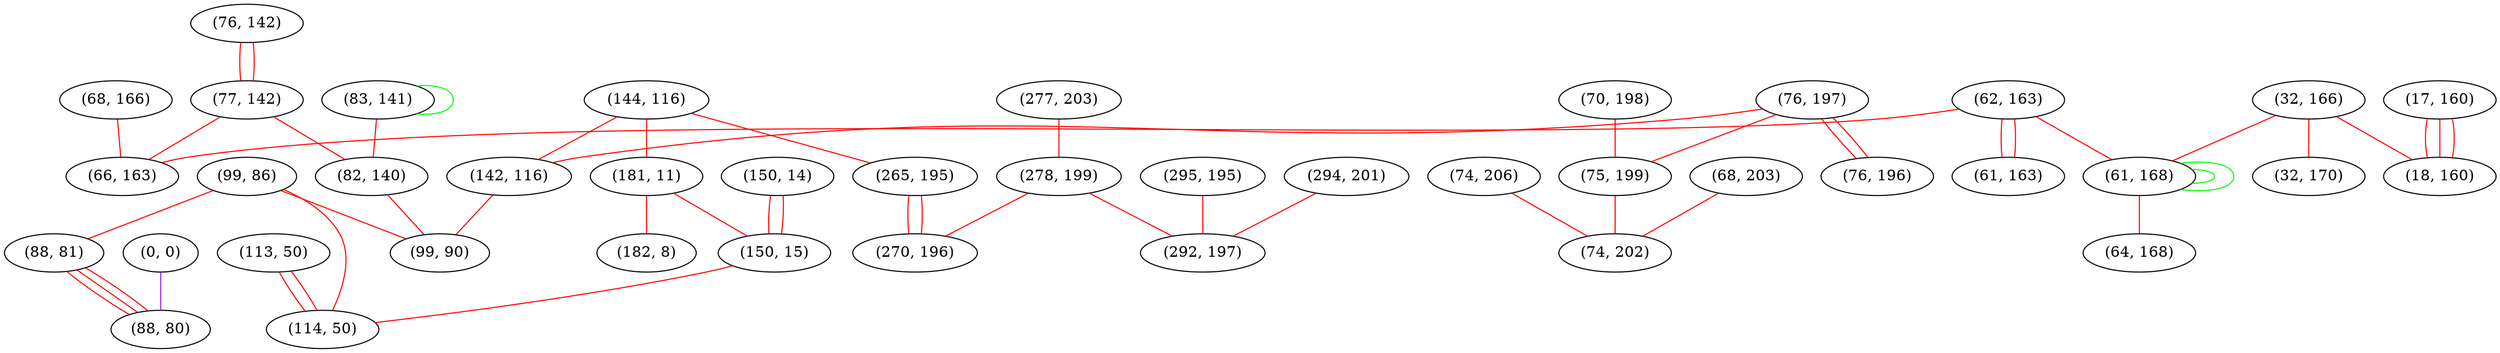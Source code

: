 graph "" {
"(68, 166)";
"(99, 86)";
"(70, 198)";
"(88, 81)";
"(144, 116)";
"(277, 203)";
"(76, 197)";
"(181, 11)";
"(182, 8)";
"(83, 141)";
"(76, 142)";
"(77, 142)";
"(295, 195)";
"(0, 0)";
"(150, 14)";
"(32, 166)";
"(74, 206)";
"(278, 199)";
"(265, 195)";
"(75, 199)";
"(62, 163)";
"(270, 196)";
"(17, 160)";
"(61, 163)";
"(150, 15)";
"(32, 170)";
"(68, 203)";
"(113, 50)";
"(18, 160)";
"(294, 201)";
"(82, 140)";
"(61, 168)";
"(74, 202)";
"(88, 80)";
"(292, 197)";
"(76, 196)";
"(66, 163)";
"(114, 50)";
"(142, 116)";
"(99, 90)";
"(64, 168)";
"(68, 166)" -- "(66, 163)"  [color=red, key=0, weight=1];
"(99, 86)" -- "(88, 81)"  [color=red, key=0, weight=1];
"(99, 86)" -- "(99, 90)"  [color=red, key=0, weight=1];
"(99, 86)" -- "(114, 50)"  [color=red, key=0, weight=1];
"(70, 198)" -- "(75, 199)"  [color=red, key=0, weight=1];
"(88, 81)" -- "(88, 80)"  [color=red, key=0, weight=1];
"(88, 81)" -- "(88, 80)"  [color=red, key=1, weight=1];
"(88, 81)" -- "(88, 80)"  [color=red, key=2, weight=1];
"(144, 116)" -- "(142, 116)"  [color=red, key=0, weight=1];
"(144, 116)" -- "(265, 195)"  [color=red, key=0, weight=1];
"(144, 116)" -- "(181, 11)"  [color=red, key=0, weight=1];
"(277, 203)" -- "(278, 199)"  [color=red, key=0, weight=1];
"(76, 197)" -- "(142, 116)"  [color=red, key=0, weight=1];
"(76, 197)" -- "(76, 196)"  [color=red, key=0, weight=1];
"(76, 197)" -- "(76, 196)"  [color=red, key=1, weight=1];
"(76, 197)" -- "(75, 199)"  [color=red, key=0, weight=1];
"(181, 11)" -- "(150, 15)"  [color=red, key=0, weight=1];
"(181, 11)" -- "(182, 8)"  [color=red, key=0, weight=1];
"(83, 141)" -- "(82, 140)"  [color=red, key=0, weight=1];
"(83, 141)" -- "(83, 141)"  [color=green, key=0, weight=2];
"(76, 142)" -- "(77, 142)"  [color=red, key=0, weight=1];
"(76, 142)" -- "(77, 142)"  [color=red, key=1, weight=1];
"(77, 142)" -- "(66, 163)"  [color=red, key=0, weight=1];
"(77, 142)" -- "(82, 140)"  [color=red, key=0, weight=1];
"(295, 195)" -- "(292, 197)"  [color=red, key=0, weight=1];
"(0, 0)" -- "(88, 80)"  [color=purple, key=0, weight=4];
"(150, 14)" -- "(150, 15)"  [color=red, key=0, weight=1];
"(150, 14)" -- "(150, 15)"  [color=red, key=1, weight=1];
"(32, 166)" -- "(18, 160)"  [color=red, key=0, weight=1];
"(32, 166)" -- "(32, 170)"  [color=red, key=0, weight=1];
"(32, 166)" -- "(61, 168)"  [color=red, key=0, weight=1];
"(74, 206)" -- "(74, 202)"  [color=red, key=0, weight=1];
"(278, 199)" -- "(292, 197)"  [color=red, key=0, weight=1];
"(278, 199)" -- "(270, 196)"  [color=red, key=0, weight=1];
"(265, 195)" -- "(270, 196)"  [color=red, key=0, weight=1];
"(265, 195)" -- "(270, 196)"  [color=red, key=1, weight=1];
"(75, 199)" -- "(74, 202)"  [color=red, key=0, weight=1];
"(62, 163)" -- "(66, 163)"  [color=red, key=0, weight=1];
"(62, 163)" -- "(61, 168)"  [color=red, key=0, weight=1];
"(62, 163)" -- "(61, 163)"  [color=red, key=0, weight=1];
"(62, 163)" -- "(61, 163)"  [color=red, key=1, weight=1];
"(17, 160)" -- "(18, 160)"  [color=red, key=0, weight=1];
"(17, 160)" -- "(18, 160)"  [color=red, key=1, weight=1];
"(17, 160)" -- "(18, 160)"  [color=red, key=2, weight=1];
"(150, 15)" -- "(114, 50)"  [color=red, key=0, weight=1];
"(68, 203)" -- "(74, 202)"  [color=red, key=0, weight=1];
"(113, 50)" -- "(114, 50)"  [color=red, key=0, weight=1];
"(113, 50)" -- "(114, 50)"  [color=red, key=1, weight=1];
"(294, 201)" -- "(292, 197)"  [color=red, key=0, weight=1];
"(82, 140)" -- "(99, 90)"  [color=red, key=0, weight=1];
"(61, 168)" -- "(64, 168)"  [color=red, key=0, weight=1];
"(61, 168)" -- "(61, 168)"  [color=green, key=0, weight=2];
"(61, 168)" -- "(61, 168)"  [color=green, key=1, weight=2];
"(142, 116)" -- "(99, 90)"  [color=red, key=0, weight=1];
}
